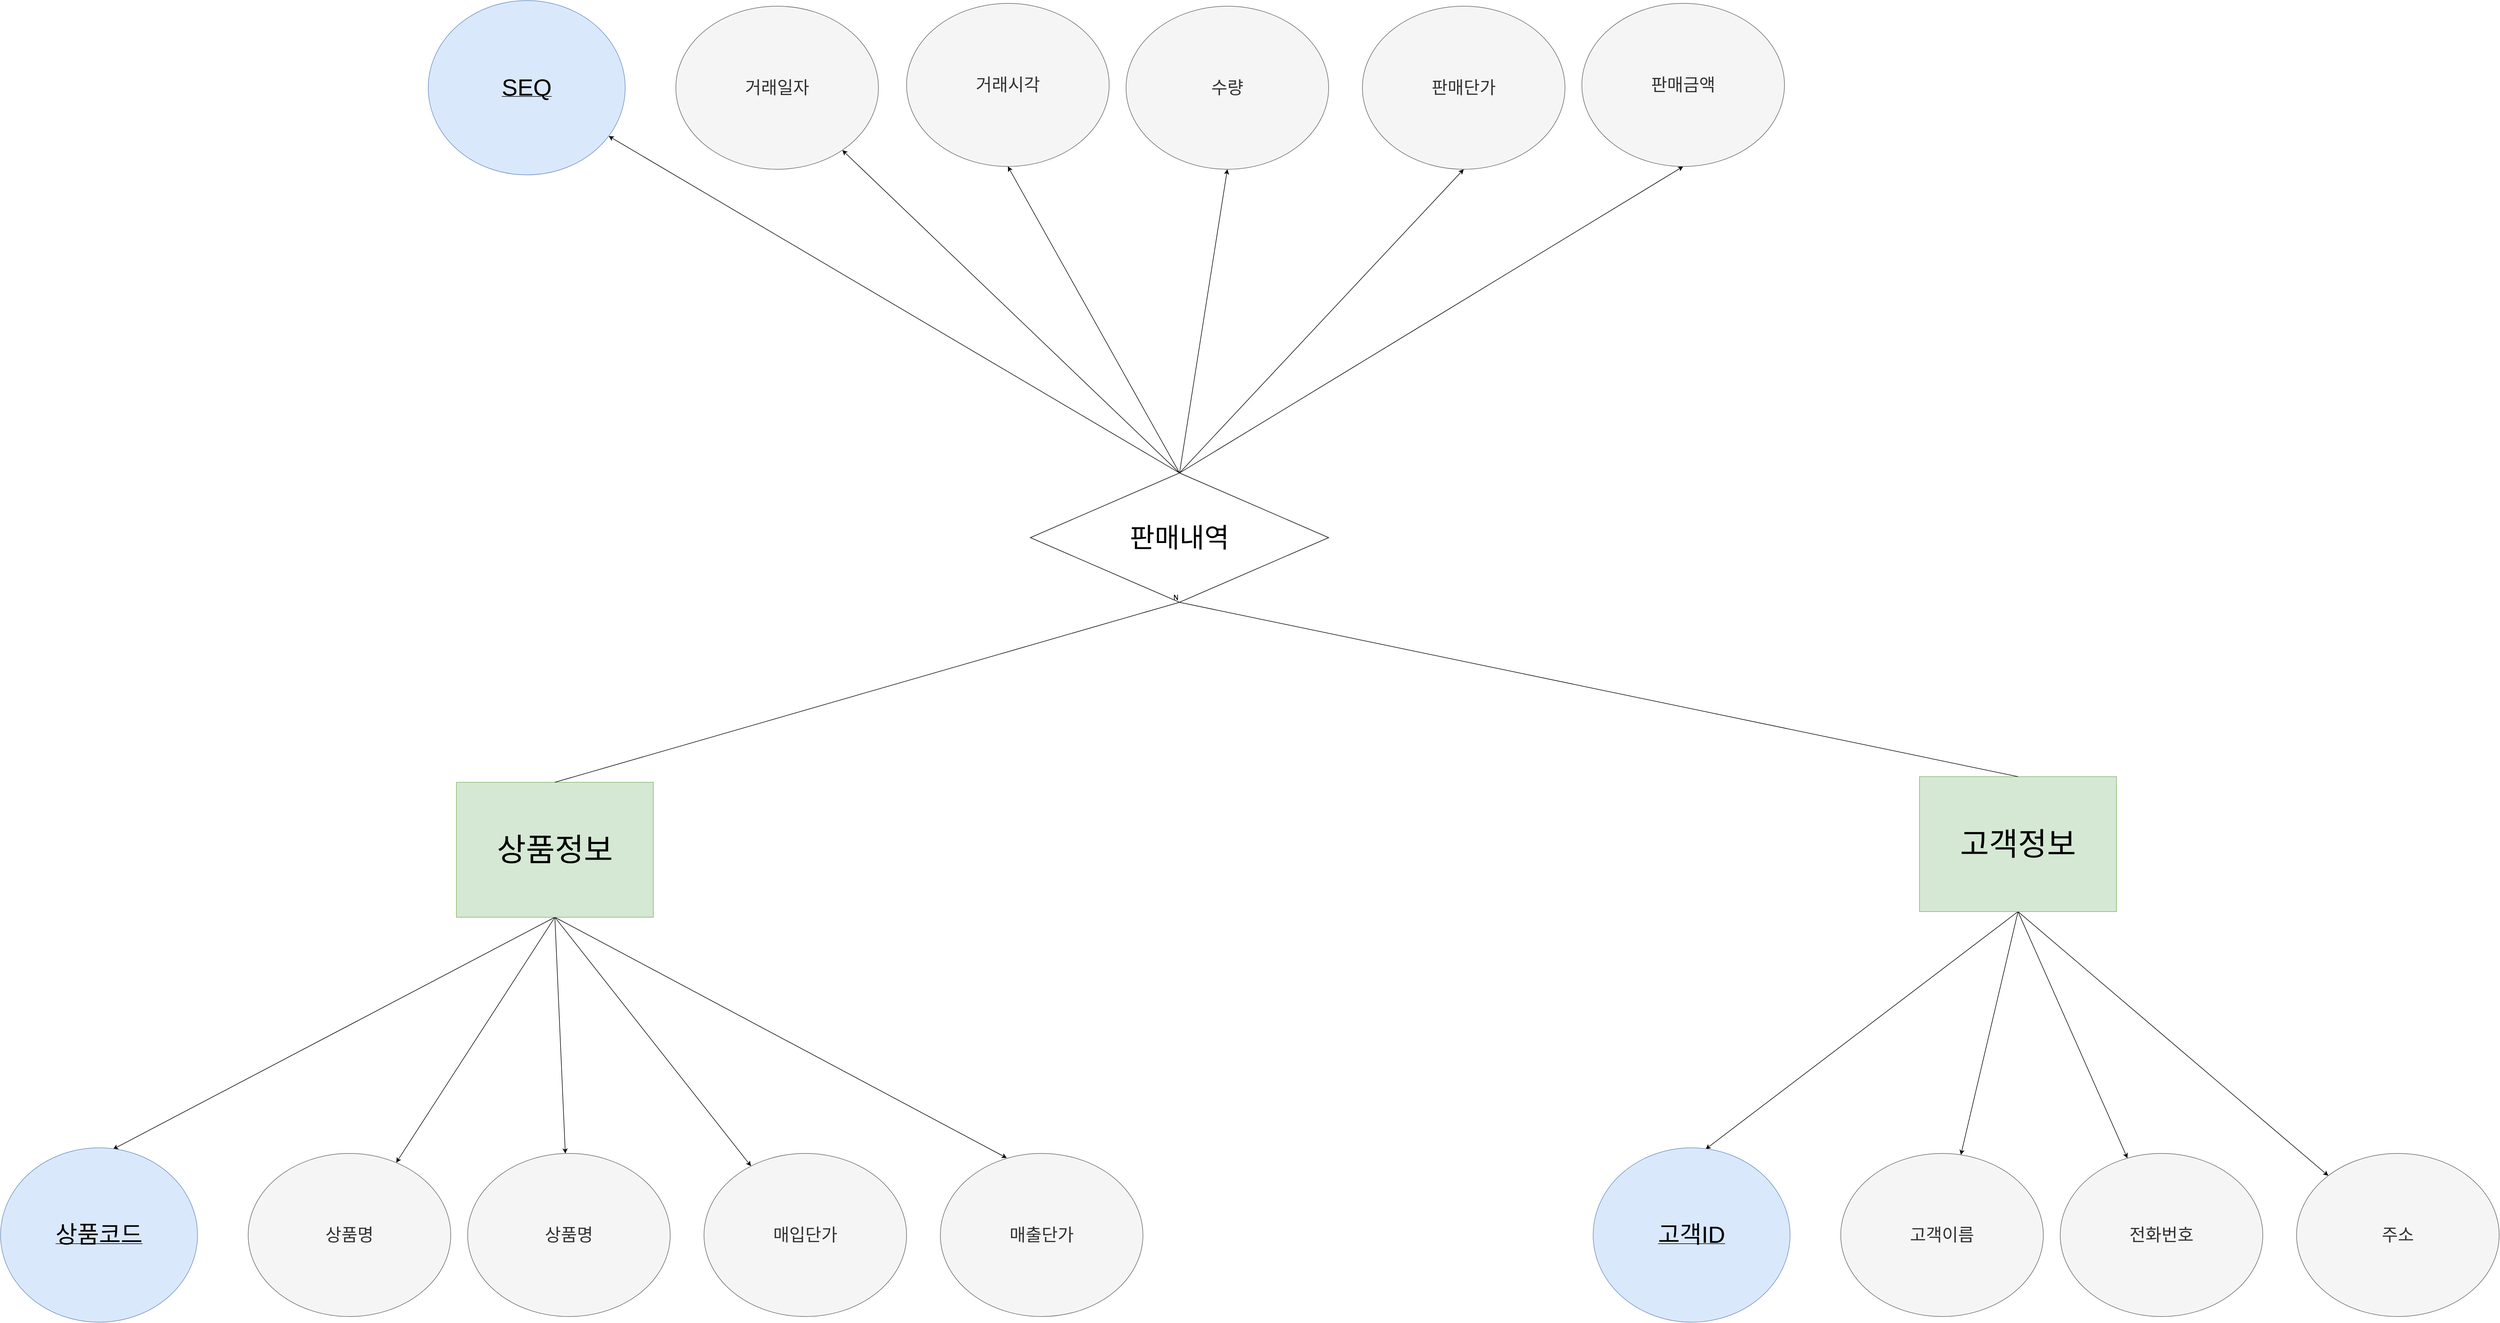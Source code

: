 <mxfile version="21.4.0" type="device">
  <diagram name="페이지-1" id="Xt2uu6nJdrluI8gXR9bE">
    <mxGraphModel dx="4780" dy="5820" grid="1" gridSize="10" guides="1" tooltips="1" connect="1" arrows="1" fold="1" page="1" pageScale="1" pageWidth="4681" pageHeight="3300" math="0" shadow="0">
      <root>
        <mxCell id="0" />
        <mxCell id="1" parent="0" />
        <mxCell id="kY6BftyaQsEhFVCnsbbo-7" style="rounded=0;orthogonalLoop=1;jettySize=auto;html=1;entryX=0.571;entryY=0.008;entryDx=0;entryDy=0;entryPerimeter=0;exitX=0.5;exitY=1;exitDx=0;exitDy=0;" parent="1" source="kY6BftyaQsEhFVCnsbbo-1" target="kY6BftyaQsEhFVCnsbbo-2" edge="1">
          <mxGeometry relative="1" as="geometry" />
        </mxCell>
        <mxCell id="kY6BftyaQsEhFVCnsbbo-8" style="edgeStyle=none;shape=connector;rounded=0;orthogonalLoop=1;jettySize=auto;html=1;labelBackgroundColor=default;strokeColor=default;fontFamily=Helvetica;fontSize=11;fontColor=default;endArrow=classic;exitX=0.5;exitY=1;exitDx=0;exitDy=0;" parent="1" source="kY6BftyaQsEhFVCnsbbo-1" target="kY6BftyaQsEhFVCnsbbo-3" edge="1">
          <mxGeometry relative="1" as="geometry" />
        </mxCell>
        <mxCell id="kY6BftyaQsEhFVCnsbbo-9" style="edgeStyle=none;shape=connector;rounded=0;orthogonalLoop=1;jettySize=auto;html=1;labelBackgroundColor=default;strokeColor=default;fontFamily=Helvetica;fontSize=11;fontColor=default;endArrow=classic;exitX=0.5;exitY=1;exitDx=0;exitDy=0;" parent="1" source="kY6BftyaQsEhFVCnsbbo-1" target="kY6BftyaQsEhFVCnsbbo-4" edge="1">
          <mxGeometry relative="1" as="geometry" />
        </mxCell>
        <mxCell id="kY6BftyaQsEhFVCnsbbo-10" style="edgeStyle=none;shape=connector;rounded=0;orthogonalLoop=1;jettySize=auto;html=1;labelBackgroundColor=default;strokeColor=default;fontFamily=Helvetica;fontSize=11;fontColor=default;endArrow=classic;exitX=0.5;exitY=1;exitDx=0;exitDy=0;" parent="1" source="kY6BftyaQsEhFVCnsbbo-1" target="kY6BftyaQsEhFVCnsbbo-5" edge="1">
          <mxGeometry relative="1" as="geometry" />
        </mxCell>
        <mxCell id="kY6BftyaQsEhFVCnsbbo-11" style="edgeStyle=none;shape=connector;rounded=0;orthogonalLoop=1;jettySize=auto;html=1;labelBackgroundColor=default;strokeColor=default;fontFamily=Helvetica;fontSize=11;fontColor=default;endArrow=classic;exitX=0.5;exitY=1;exitDx=0;exitDy=0;entryX=0.328;entryY=0.028;entryDx=0;entryDy=0;entryPerimeter=0;" parent="1" source="kY6BftyaQsEhFVCnsbbo-1" target="kY6BftyaQsEhFVCnsbbo-6" edge="1">
          <mxGeometry relative="1" as="geometry">
            <mxPoint x="1879.47" y="2074.898" as="targetPoint" />
          </mxGeometry>
        </mxCell>
        <mxCell id="kY6BftyaQsEhFVCnsbbo-1" value="&lt;font style=&quot;font-size: 56px;&quot;&gt;상품정보&lt;/font&gt;" style="whiteSpace=wrap;html=1;align=center;fillColor=#d5e8d4;strokeColor=#82b366;" parent="1" vertex="1">
          <mxGeometry x="980" y="1370" width="350" height="240" as="geometry" />
        </mxCell>
        <mxCell id="kY6BftyaQsEhFVCnsbbo-2" value="&lt;font style=&quot;font-size: 42px;&quot;&gt;상품코드&lt;/font&gt;" style="ellipse;whiteSpace=wrap;html=1;align=center;fontStyle=4;fillColor=#dae8fc;strokeColor=#6c8ebf;" parent="1" vertex="1">
          <mxGeometry x="170" y="2020" width="350" height="310" as="geometry" />
        </mxCell>
        <mxCell id="kY6BftyaQsEhFVCnsbbo-3" value="&lt;font style=&quot;font-size: 31px;&quot;&gt;상품명&lt;/font&gt;" style="ellipse;whiteSpace=wrap;html=1;align=center;fillColor=#f5f5f5;fontColor=#333333;strokeColor=#666666;" parent="1" vertex="1">
          <mxGeometry x="610" y="2030" width="360" height="290" as="geometry" />
        </mxCell>
        <mxCell id="kY6BftyaQsEhFVCnsbbo-4" value="&lt;font style=&quot;font-size: 31px;&quot;&gt;상품명&lt;/font&gt;" style="ellipse;whiteSpace=wrap;html=1;align=center;fillColor=#f5f5f5;fontColor=#333333;strokeColor=#666666;" parent="1" vertex="1">
          <mxGeometry x="1000" y="2030" width="360" height="290" as="geometry" />
        </mxCell>
        <mxCell id="kY6BftyaQsEhFVCnsbbo-5" value="&lt;font style=&quot;font-size: 31px;&quot;&gt;매입단가&lt;/font&gt;" style="ellipse;whiteSpace=wrap;html=1;align=center;fillColor=#f5f5f5;fontColor=#333333;strokeColor=#666666;" parent="1" vertex="1">
          <mxGeometry x="1420" y="2030" width="360" height="290" as="geometry" />
        </mxCell>
        <mxCell id="kY6BftyaQsEhFVCnsbbo-6" value="&lt;font style=&quot;font-size: 31px;&quot;&gt;매출단가&lt;/font&gt;" style="ellipse;whiteSpace=wrap;html=1;align=center;fillColor=#f5f5f5;fontColor=#333333;strokeColor=#666666;" parent="1" vertex="1">
          <mxGeometry x="1840" y="2030" width="360" height="290" as="geometry" />
        </mxCell>
        <mxCell id="kY6BftyaQsEhFVCnsbbo-12" style="rounded=0;orthogonalLoop=1;jettySize=auto;html=1;entryX=0.571;entryY=0.008;entryDx=0;entryDy=0;entryPerimeter=0;exitX=0.5;exitY=1;exitDx=0;exitDy=0;" parent="1" source="kY6BftyaQsEhFVCnsbbo-17" target="kY6BftyaQsEhFVCnsbbo-18" edge="1">
          <mxGeometry relative="1" as="geometry" />
        </mxCell>
        <mxCell id="kY6BftyaQsEhFVCnsbbo-13" style="edgeStyle=none;shape=connector;rounded=0;orthogonalLoop=1;jettySize=auto;html=1;labelBackgroundColor=default;strokeColor=default;fontFamily=Helvetica;fontSize=11;fontColor=default;endArrow=classic;exitX=0.5;exitY=1;exitDx=0;exitDy=0;" parent="1" source="kY6BftyaQsEhFVCnsbbo-17" target="kY6BftyaQsEhFVCnsbbo-19" edge="1">
          <mxGeometry relative="1" as="geometry" />
        </mxCell>
        <mxCell id="kY6BftyaQsEhFVCnsbbo-14" style="edgeStyle=none;shape=connector;rounded=0;orthogonalLoop=1;jettySize=auto;html=1;labelBackgroundColor=default;strokeColor=default;fontFamily=Helvetica;fontSize=11;fontColor=default;endArrow=classic;exitX=0.5;exitY=1;exitDx=0;exitDy=0;" parent="1" source="kY6BftyaQsEhFVCnsbbo-17" target="kY6BftyaQsEhFVCnsbbo-20" edge="1">
          <mxGeometry relative="1" as="geometry" />
        </mxCell>
        <mxCell id="kY6BftyaQsEhFVCnsbbo-15" style="edgeStyle=none;shape=connector;rounded=0;orthogonalLoop=1;jettySize=auto;html=1;labelBackgroundColor=default;strokeColor=default;fontFamily=Helvetica;fontSize=11;fontColor=default;endArrow=classic;exitX=0.5;exitY=1;exitDx=0;exitDy=0;" parent="1" source="kY6BftyaQsEhFVCnsbbo-17" target="kY6BftyaQsEhFVCnsbbo-21" edge="1">
          <mxGeometry relative="1" as="geometry" />
        </mxCell>
        <mxCell id="kY6BftyaQsEhFVCnsbbo-17" value="&lt;font style=&quot;font-size: 56px;&quot;&gt;고객정보&lt;/font&gt;" style="whiteSpace=wrap;html=1;align=center;fillColor=#d5e8d4;strokeColor=#82b366;" parent="1" vertex="1">
          <mxGeometry x="3580" y="1360" width="350" height="240" as="geometry" />
        </mxCell>
        <mxCell id="kY6BftyaQsEhFVCnsbbo-18" value="&lt;font style=&quot;font-size: 42px;&quot;&gt;고객ID&lt;/font&gt;" style="ellipse;whiteSpace=wrap;html=1;align=center;fontStyle=4;fillColor=#dae8fc;strokeColor=#6c8ebf;" parent="1" vertex="1">
          <mxGeometry x="3000" y="2020" width="350" height="310" as="geometry" />
        </mxCell>
        <mxCell id="kY6BftyaQsEhFVCnsbbo-19" value="&lt;span style=&quot;font-size: 31px;&quot;&gt;고객이름&lt;/span&gt;" style="ellipse;whiteSpace=wrap;html=1;align=center;fillColor=#f5f5f5;fontColor=#333333;strokeColor=#666666;" parent="1" vertex="1">
          <mxGeometry x="3440" y="2030" width="360" height="290" as="geometry" />
        </mxCell>
        <mxCell id="kY6BftyaQsEhFVCnsbbo-20" value="&lt;font style=&quot;font-size: 31px;&quot;&gt;전화번호&lt;/font&gt;" style="ellipse;whiteSpace=wrap;html=1;align=center;fillColor=#f5f5f5;fontColor=#333333;strokeColor=#666666;" parent="1" vertex="1">
          <mxGeometry x="3830" y="2030" width="360" height="290" as="geometry" />
        </mxCell>
        <mxCell id="kY6BftyaQsEhFVCnsbbo-21" value="&lt;font style=&quot;font-size: 31px;&quot;&gt;주소&lt;/font&gt;" style="ellipse;whiteSpace=wrap;html=1;align=center;fillColor=#f5f5f5;fontColor=#333333;strokeColor=#666666;" parent="1" vertex="1">
          <mxGeometry x="4250" y="2030" width="360" height="290" as="geometry" />
        </mxCell>
        <mxCell id="kY6BftyaQsEhFVCnsbbo-34" style="edgeStyle=none;shape=connector;rounded=0;orthogonalLoop=1;jettySize=auto;html=1;labelBackgroundColor=default;strokeColor=default;fontFamily=Helvetica;fontSize=11;fontColor=default;endArrow=classic;exitX=0.5;exitY=0;exitDx=0;exitDy=0;" parent="1" source="kY6BftyaQsEhFVCnsbbo-23" target="kY6BftyaQsEhFVCnsbbo-33" edge="1">
          <mxGeometry relative="1" as="geometry" />
        </mxCell>
        <mxCell id="kY6BftyaQsEhFVCnsbbo-35" style="edgeStyle=none;shape=connector;rounded=0;orthogonalLoop=1;jettySize=auto;html=1;labelBackgroundColor=default;strokeColor=default;fontFamily=Helvetica;fontSize=11;fontColor=default;endArrow=classic;exitX=0.5;exitY=0;exitDx=0;exitDy=0;" parent="1" source="kY6BftyaQsEhFVCnsbbo-23" target="kY6BftyaQsEhFVCnsbbo-28" edge="1">
          <mxGeometry relative="1" as="geometry" />
        </mxCell>
        <mxCell id="kY6BftyaQsEhFVCnsbbo-36" style="edgeStyle=none;shape=connector;rounded=0;orthogonalLoop=1;jettySize=auto;html=1;entryX=0.5;entryY=1;entryDx=0;entryDy=0;labelBackgroundColor=default;strokeColor=default;fontFamily=Helvetica;fontSize=11;fontColor=default;endArrow=classic;exitX=0.5;exitY=0;exitDx=0;exitDy=0;" parent="1" source="kY6BftyaQsEhFVCnsbbo-23" target="kY6BftyaQsEhFVCnsbbo-29" edge="1">
          <mxGeometry relative="1" as="geometry" />
        </mxCell>
        <mxCell id="kY6BftyaQsEhFVCnsbbo-37" style="edgeStyle=none;shape=connector;rounded=0;orthogonalLoop=1;jettySize=auto;html=1;entryX=0.5;entryY=1;entryDx=0;entryDy=0;labelBackgroundColor=default;strokeColor=default;fontFamily=Helvetica;fontSize=11;fontColor=default;endArrow=classic;exitX=0.5;exitY=0;exitDx=0;exitDy=0;" parent="1" source="kY6BftyaQsEhFVCnsbbo-23" target="kY6BftyaQsEhFVCnsbbo-30" edge="1">
          <mxGeometry relative="1" as="geometry" />
        </mxCell>
        <mxCell id="kY6BftyaQsEhFVCnsbbo-38" style="edgeStyle=none;shape=connector;rounded=0;orthogonalLoop=1;jettySize=auto;html=1;entryX=0.5;entryY=1;entryDx=0;entryDy=0;labelBackgroundColor=default;strokeColor=default;fontFamily=Helvetica;fontSize=11;fontColor=default;endArrow=classic;exitX=0.5;exitY=0;exitDx=0;exitDy=0;" parent="1" source="kY6BftyaQsEhFVCnsbbo-23" target="kY6BftyaQsEhFVCnsbbo-31" edge="1">
          <mxGeometry relative="1" as="geometry" />
        </mxCell>
        <mxCell id="kY6BftyaQsEhFVCnsbbo-39" style="edgeStyle=none;shape=connector;rounded=0;orthogonalLoop=1;jettySize=auto;html=1;entryX=0.5;entryY=1;entryDx=0;entryDy=0;labelBackgroundColor=default;strokeColor=default;fontFamily=Helvetica;fontSize=11;fontColor=default;endArrow=classic;exitX=0.5;exitY=0;exitDx=0;exitDy=0;" parent="1" source="kY6BftyaQsEhFVCnsbbo-23" target="kY6BftyaQsEhFVCnsbbo-32" edge="1">
          <mxGeometry relative="1" as="geometry" />
        </mxCell>
        <mxCell id="kY6BftyaQsEhFVCnsbbo-23" value="&lt;font style=&quot;font-size: 48px;&quot;&gt;판매내역&lt;/font&gt;" style="shape=rhombus;perimeter=rhombusPerimeter;whiteSpace=wrap;html=1;align=center;fontFamily=Helvetica;fontSize=11;fontColor=default;" parent="1" vertex="1">
          <mxGeometry x="2000" y="820" width="530" height="230" as="geometry" />
        </mxCell>
        <mxCell id="kY6BftyaQsEhFVCnsbbo-28" value="&lt;font style=&quot;font-size: 31px;&quot;&gt;거래일자&lt;/font&gt;" style="ellipse;whiteSpace=wrap;html=1;align=center;fillColor=#f5f5f5;fontColor=#333333;strokeColor=#666666;" parent="1" vertex="1">
          <mxGeometry x="1370" y="-10" width="360" height="290" as="geometry" />
        </mxCell>
        <mxCell id="kY6BftyaQsEhFVCnsbbo-29" value="&lt;font style=&quot;font-size: 31px;&quot;&gt;거래시각&lt;/font&gt;" style="ellipse;whiteSpace=wrap;html=1;align=center;fillColor=#f5f5f5;fontColor=#333333;strokeColor=#666666;" parent="1" vertex="1">
          <mxGeometry x="1780" y="-15" width="360" height="290" as="geometry" />
        </mxCell>
        <mxCell id="kY6BftyaQsEhFVCnsbbo-30" value="&lt;font style=&quot;font-size: 31px;&quot;&gt;수량&lt;/font&gt;" style="ellipse;whiteSpace=wrap;html=1;align=center;fillColor=#f5f5f5;fontColor=#333333;strokeColor=#666666;" parent="1" vertex="1">
          <mxGeometry x="2170" y="-10" width="360" height="290" as="geometry" />
        </mxCell>
        <mxCell id="kY6BftyaQsEhFVCnsbbo-31" value="&lt;font style=&quot;font-size: 31px;&quot;&gt;판매단가&lt;br&gt;&lt;/font&gt;" style="ellipse;whiteSpace=wrap;html=1;align=center;fillColor=#f5f5f5;fontColor=#333333;strokeColor=#666666;" parent="1" vertex="1">
          <mxGeometry x="2590" y="-10" width="360" height="290" as="geometry" />
        </mxCell>
        <mxCell id="kY6BftyaQsEhFVCnsbbo-32" value="&lt;font style=&quot;font-size: 31px;&quot;&gt;판매금액&lt;br&gt;&lt;/font&gt;" style="ellipse;whiteSpace=wrap;html=1;align=center;fillColor=#f5f5f5;fontColor=#333333;strokeColor=#666666;" parent="1" vertex="1">
          <mxGeometry x="2980" y="-15" width="360" height="290" as="geometry" />
        </mxCell>
        <mxCell id="kY6BftyaQsEhFVCnsbbo-33" value="&lt;span style=&quot;font-size: 42px;&quot;&gt;SEQ&lt;/span&gt;" style="ellipse;whiteSpace=wrap;html=1;align=center;fontStyle=4;fillColor=#dae8fc;strokeColor=#6c8ebf;" parent="1" vertex="1">
          <mxGeometry x="930" y="-20" width="350" height="310" as="geometry" />
        </mxCell>
        <mxCell id="XJkGyNE9HqVNe5j1IA3o-1" value="" style="endArrow=none;html=1;rounded=0;exitX=0.5;exitY=0;exitDx=0;exitDy=0;entryX=0.5;entryY=1;entryDx=0;entryDy=0;" edge="1" parent="1" source="kY6BftyaQsEhFVCnsbbo-1" target="kY6BftyaQsEhFVCnsbbo-23">
          <mxGeometry relative="1" as="geometry">
            <mxPoint x="2240" y="1150" as="sourcePoint" />
            <mxPoint x="2400" y="1150" as="targetPoint" />
          </mxGeometry>
        </mxCell>
        <mxCell id="XJkGyNE9HqVNe5j1IA3o-2" value="N" style="resizable=0;html=1;whiteSpace=wrap;align=right;verticalAlign=bottom;" connectable="0" vertex="1" parent="XJkGyNE9HqVNe5j1IA3o-1">
          <mxGeometry x="1" relative="1" as="geometry" />
        </mxCell>
        <mxCell id="XJkGyNE9HqVNe5j1IA3o-3" value="" style="endArrow=none;html=1;rounded=0;exitX=0.5;exitY=0;exitDx=0;exitDy=0;entryX=0.5;entryY=1;entryDx=0;entryDy=0;" edge="1" parent="1" source="kY6BftyaQsEhFVCnsbbo-17" target="kY6BftyaQsEhFVCnsbbo-23">
          <mxGeometry relative="1" as="geometry">
            <mxPoint x="1165" y="1380" as="sourcePoint" />
            <mxPoint x="2275" y="1060" as="targetPoint" />
          </mxGeometry>
        </mxCell>
        <mxCell id="XJkGyNE9HqVNe5j1IA3o-4" value="N" style="resizable=0;html=1;whiteSpace=wrap;align=right;verticalAlign=bottom;" connectable="0" vertex="1" parent="XJkGyNE9HqVNe5j1IA3o-3">
          <mxGeometry x="1" relative="1" as="geometry" />
        </mxCell>
      </root>
    </mxGraphModel>
  </diagram>
</mxfile>
